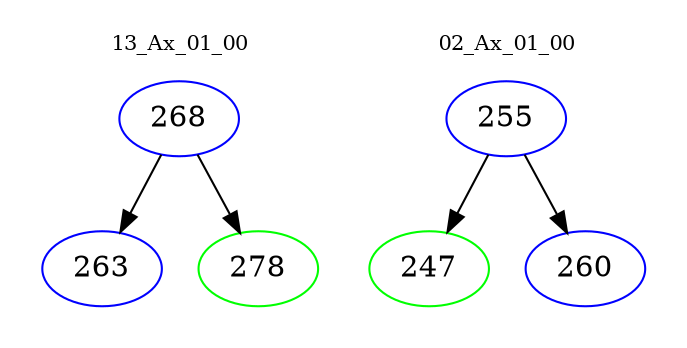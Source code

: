 digraph{
subgraph cluster_0 {
color = white
label = "13_Ax_01_00";
fontsize=10;
T0_268 [label="268", color="blue"]
T0_268 -> T0_263 [color="black"]
T0_263 [label="263", color="blue"]
T0_268 -> T0_278 [color="black"]
T0_278 [label="278", color="green"]
}
subgraph cluster_1 {
color = white
label = "02_Ax_01_00";
fontsize=10;
T1_255 [label="255", color="blue"]
T1_255 -> T1_247 [color="black"]
T1_247 [label="247", color="green"]
T1_255 -> T1_260 [color="black"]
T1_260 [label="260", color="blue"]
}
}
